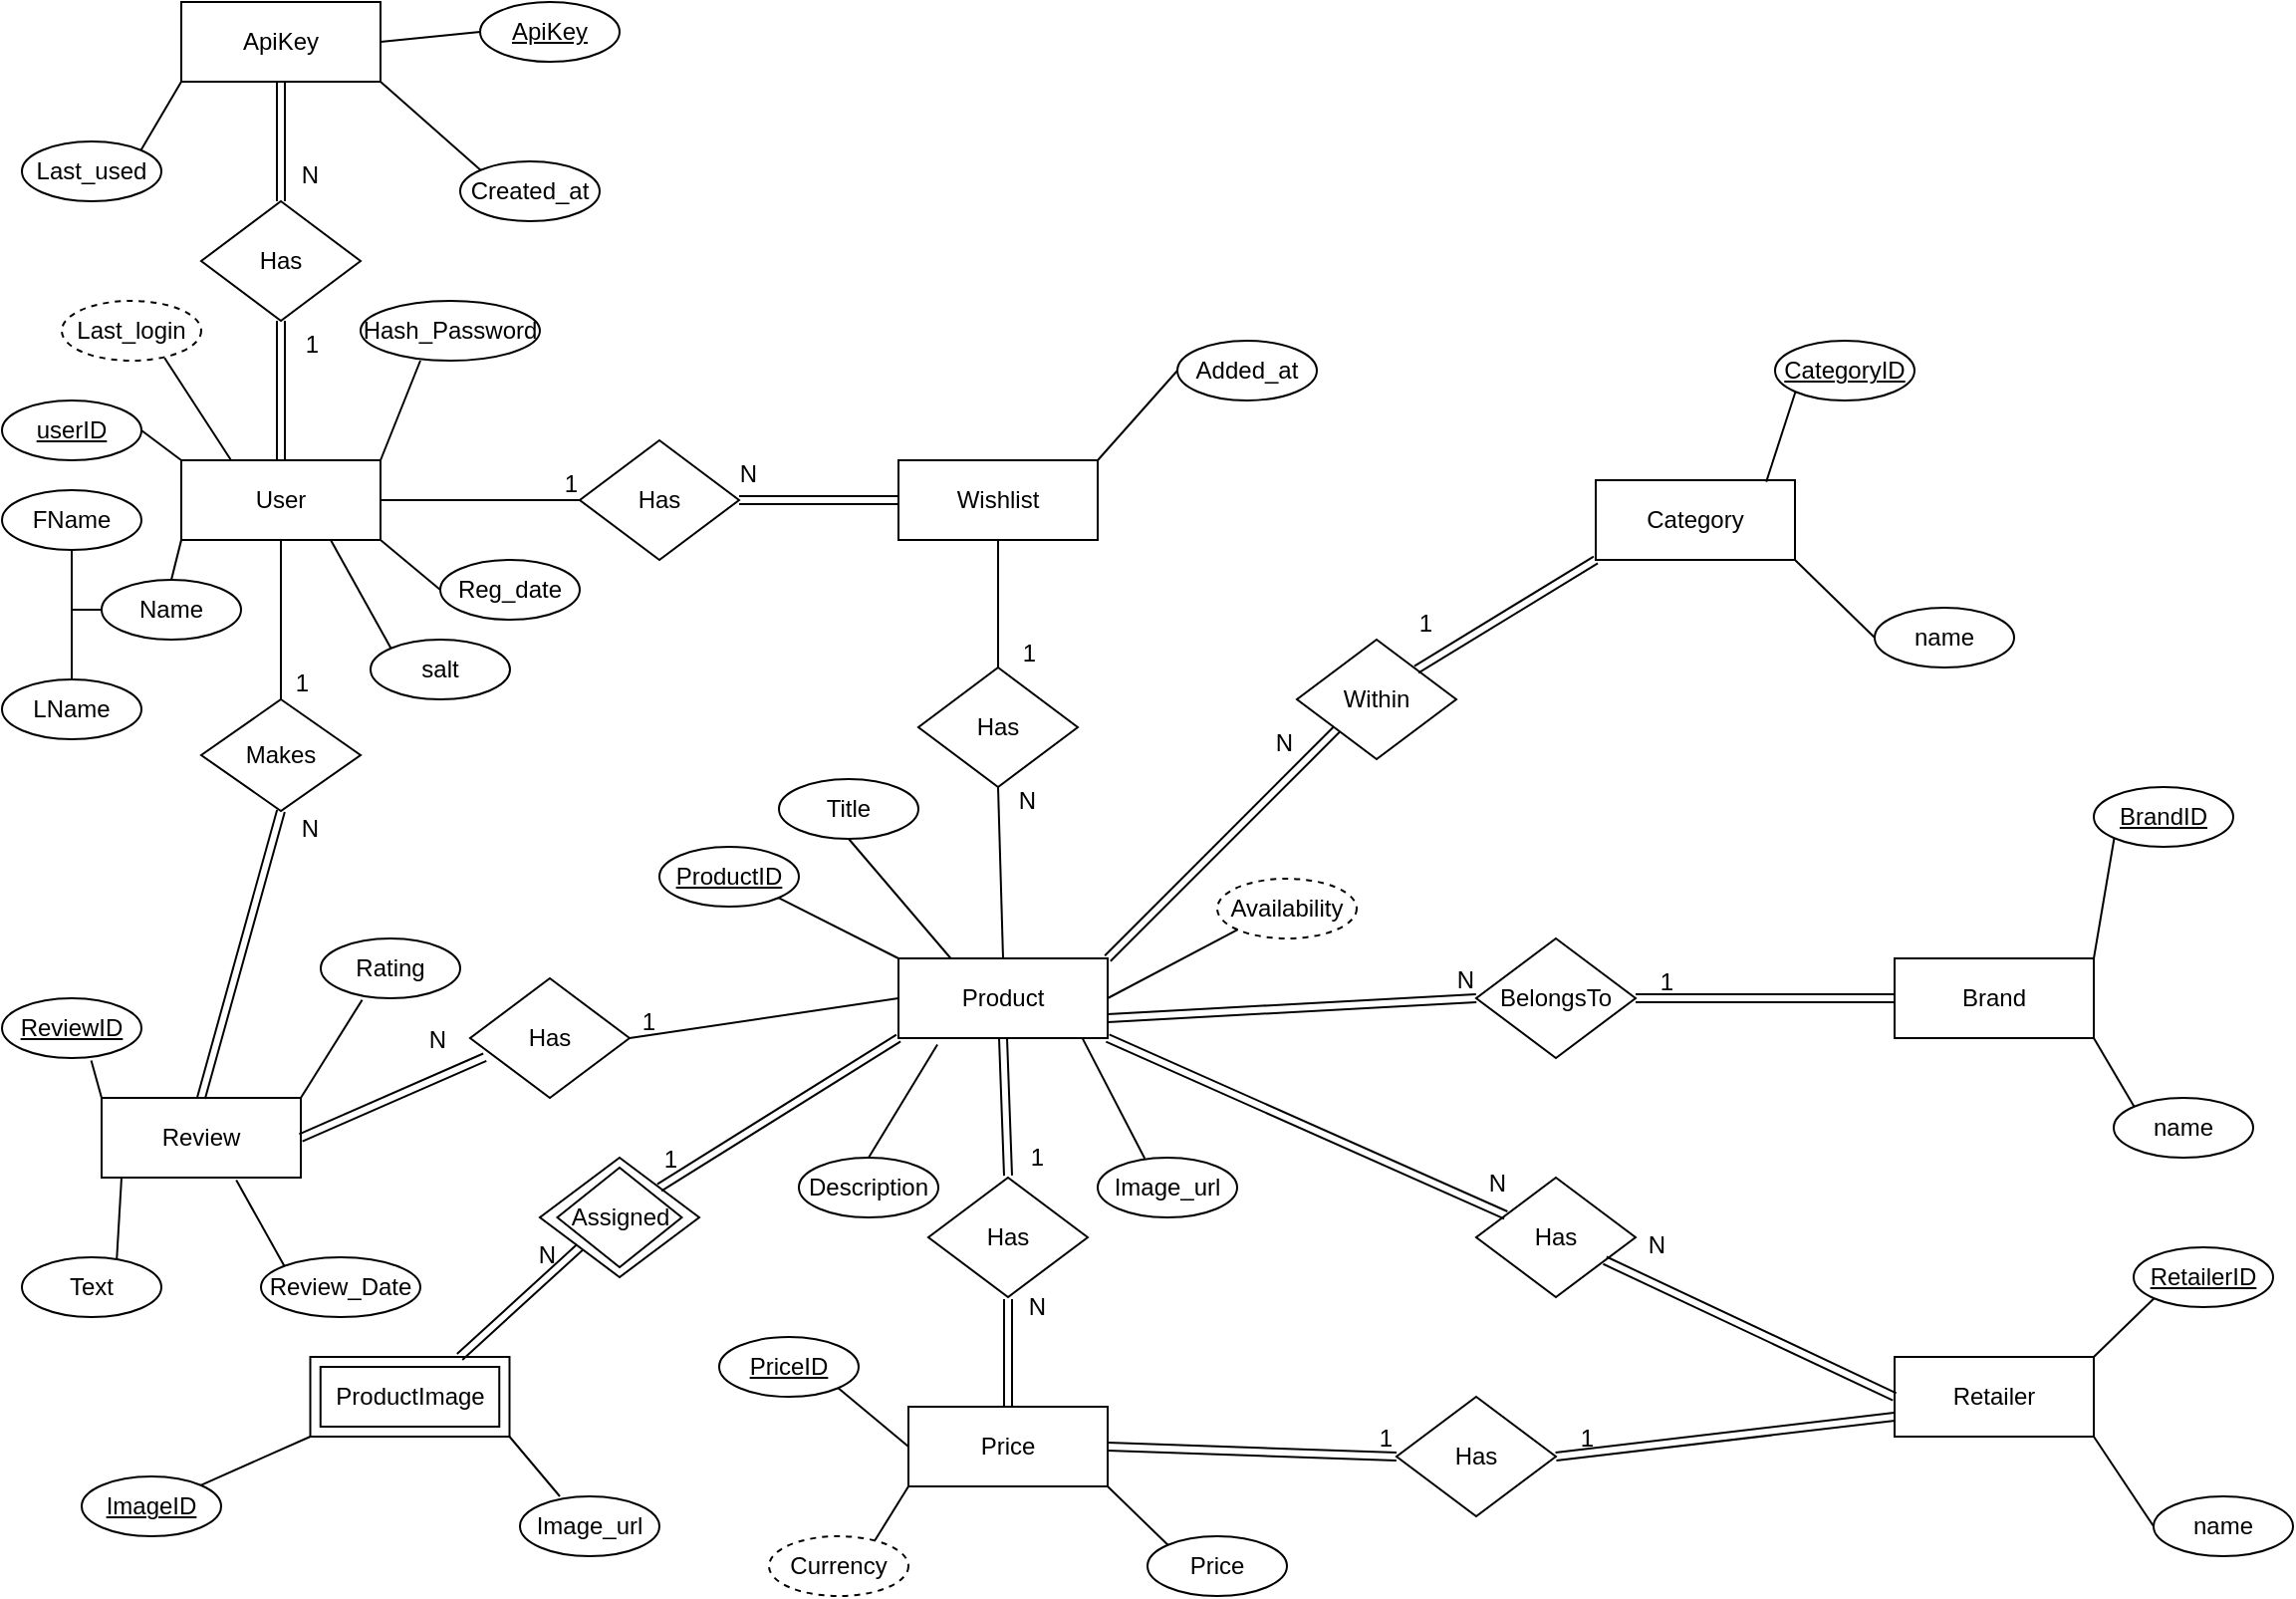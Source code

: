 <mxfile version="27.0.9">
  <diagram id="R2lEEEUBdFMjLlhIrx00" name="Page-1">
    <mxGraphModel dx="1665" dy="743" grid="1" gridSize="10" guides="1" tooltips="1" connect="1" arrows="1" fold="1" page="1" pageScale="1" pageWidth="1169" pageHeight="827" math="0" shadow="0" extFonts="Permanent Marker^https://fonts.googleapis.com/css?family=Permanent+Marker">
      <root>
        <mxCell id="0" />
        <mxCell id="1" parent="0" />
        <mxCell id="bqQAZCj2C-ECfoDd7BLj-1" value="User" style="rounded=0;whiteSpace=wrap;html=1;" parent="1" vertex="1">
          <mxGeometry x="100" y="250" width="100" height="40" as="geometry" />
        </mxCell>
        <mxCell id="bqQAZCj2C-ECfoDd7BLj-3" value="ApiKey" style="rounded=0;whiteSpace=wrap;html=1;" parent="1" vertex="1">
          <mxGeometry x="100" y="20" width="100" height="40" as="geometry" />
        </mxCell>
        <mxCell id="bqQAZCj2C-ECfoDd7BLj-4" value="Product" style="rounded=0;whiteSpace=wrap;html=1;" parent="1" vertex="1">
          <mxGeometry x="460" y="500" width="105" height="40" as="geometry" />
        </mxCell>
        <mxCell id="bqQAZCj2C-ECfoDd7BLj-5" value="Wishlist" style="rounded=0;whiteSpace=wrap;html=1;" parent="1" vertex="1">
          <mxGeometry x="460" y="250" width="100" height="40" as="geometry" />
        </mxCell>
        <mxCell id="bqQAZCj2C-ECfoDd7BLj-6" value="ProductImage" style="rounded=0;whiteSpace=wrap;html=1;" parent="1" vertex="1">
          <mxGeometry x="164.75" y="700" width="100" height="40" as="geometry" />
        </mxCell>
        <mxCell id="bqQAZCj2C-ECfoDd7BLj-7" value="Category" style="rounded=0;whiteSpace=wrap;html=1;" parent="1" vertex="1">
          <mxGeometry x="810" y="260" width="100" height="40" as="geometry" />
        </mxCell>
        <mxCell id="bqQAZCj2C-ECfoDd7BLj-8" value="Brand" style="rounded=0;whiteSpace=wrap;html=1;" parent="1" vertex="1">
          <mxGeometry x="960" y="500" width="100" height="40" as="geometry" />
        </mxCell>
        <mxCell id="bqQAZCj2C-ECfoDd7BLj-9" value="Retailer" style="rounded=0;whiteSpace=wrap;html=1;" parent="1" vertex="1">
          <mxGeometry x="960" y="700" width="100" height="40" as="geometry" />
        </mxCell>
        <mxCell id="bqQAZCj2C-ECfoDd7BLj-10" value="Price" style="rounded=0;whiteSpace=wrap;html=1;" parent="1" vertex="1">
          <mxGeometry x="465" y="725" width="100" height="40" as="geometry" />
        </mxCell>
        <mxCell id="bqQAZCj2C-ECfoDd7BLj-12" value="Review" style="rounded=0;whiteSpace=wrap;html=1;" parent="1" vertex="1">
          <mxGeometry x="60" y="570" width="100" height="40" as="geometry" />
        </mxCell>
        <mxCell id="bqQAZCj2C-ECfoDd7BLj-14" value="Has" style="rhombus;whiteSpace=wrap;html=1;" parent="1" vertex="1">
          <mxGeometry x="110" y="120" width="80" height="60" as="geometry" />
        </mxCell>
        <mxCell id="bqQAZCj2C-ECfoDd7BLj-15" value="Has" style="rhombus;whiteSpace=wrap;html=1;" parent="1" vertex="1">
          <mxGeometry x="300" y="240" width="80" height="60" as="geometry" />
        </mxCell>
        <mxCell id="bqQAZCj2C-ECfoDd7BLj-17" value="Has" style="rhombus;whiteSpace=wrap;html=1;" parent="1" vertex="1">
          <mxGeometry x="470" y="354" width="80" height="60" as="geometry" />
        </mxCell>
        <mxCell id="bqQAZCj2C-ECfoDd7BLj-18" value="Within" style="rhombus;whiteSpace=wrap;html=1;" parent="1" vertex="1">
          <mxGeometry x="660" y="340" width="80" height="60" as="geometry" />
        </mxCell>
        <mxCell id="bqQAZCj2C-ECfoDd7BLj-20" value="BelongsTo" style="rhombus;whiteSpace=wrap;html=1;" parent="1" vertex="1">
          <mxGeometry x="750" y="490" width="80" height="60" as="geometry" />
        </mxCell>
        <mxCell id="bqQAZCj2C-ECfoDd7BLj-21" value="Has" style="rhombus;whiteSpace=wrap;html=1;perimeterSpacing=1;" parent="1" vertex="1">
          <mxGeometry x="475" y="610" width="80" height="60" as="geometry" />
        </mxCell>
        <mxCell id="bqQAZCj2C-ECfoDd7BLj-22" value="Has" style="rhombus;whiteSpace=wrap;html=1;" parent="1" vertex="1">
          <mxGeometry x="750" y="610" width="80" height="60" as="geometry" />
        </mxCell>
        <mxCell id="bqQAZCj2C-ECfoDd7BLj-23" value="Has" style="rhombus;whiteSpace=wrap;html=1;" parent="1" vertex="1">
          <mxGeometry x="245" y="510" width="80" height="60" as="geometry" />
        </mxCell>
        <mxCell id="bqQAZCj2C-ECfoDd7BLj-24" value="Makes" style="rhombus;whiteSpace=wrap;html=1;" parent="1" vertex="1">
          <mxGeometry x="110" y="370" width="80" height="56" as="geometry" />
        </mxCell>
        <mxCell id="bqQAZCj2C-ECfoDd7BLj-25" value="&lt;u&gt;ApiKey&lt;/u&gt;" style="ellipse;whiteSpace=wrap;html=1;" parent="1" vertex="1">
          <mxGeometry x="250" y="20" width="70" height="30" as="geometry" />
        </mxCell>
        <mxCell id="bqQAZCj2C-ECfoDd7BLj-26" value="Created_at" style="ellipse;whiteSpace=wrap;html=1;" parent="1" vertex="1">
          <mxGeometry x="240" y="100" width="70" height="30" as="geometry" />
        </mxCell>
        <mxCell id="bqQAZCj2C-ECfoDd7BLj-28" value="Last_used" style="ellipse;whiteSpace=wrap;html=1;" parent="1" vertex="1">
          <mxGeometry x="20" y="90" width="70" height="30" as="geometry" />
        </mxCell>
        <mxCell id="bqQAZCj2C-ECfoDd7BLj-30" value="" style="endArrow=none;html=1;rounded=0;exitX=0;exitY=1;exitDx=0;exitDy=0;entryX=1;entryY=0;entryDx=0;entryDy=0;" parent="1" source="bqQAZCj2C-ECfoDd7BLj-3" target="bqQAZCj2C-ECfoDd7BLj-28" edge="1">
          <mxGeometry width="50" height="50" relative="1" as="geometry">
            <mxPoint x="440" y="260" as="sourcePoint" />
            <mxPoint x="490" y="210" as="targetPoint" />
          </mxGeometry>
        </mxCell>
        <mxCell id="bqQAZCj2C-ECfoDd7BLj-31" value="" style="endArrow=none;html=1;rounded=0;entryX=1;entryY=0.5;entryDx=0;entryDy=0;exitX=0;exitY=0.5;exitDx=0;exitDy=0;" parent="1" source="bqQAZCj2C-ECfoDd7BLj-25" target="bqQAZCj2C-ECfoDd7BLj-3" edge="1">
          <mxGeometry width="50" height="50" relative="1" as="geometry">
            <mxPoint x="450" y="270" as="sourcePoint" />
            <mxPoint x="500" y="220" as="targetPoint" />
          </mxGeometry>
        </mxCell>
        <mxCell id="bqQAZCj2C-ECfoDd7BLj-32" value="" style="endArrow=none;html=1;rounded=0;exitX=1;exitY=1;exitDx=0;exitDy=0;entryX=0;entryY=0;entryDx=0;entryDy=0;" parent="1" source="bqQAZCj2C-ECfoDd7BLj-3" target="bqQAZCj2C-ECfoDd7BLj-26" edge="1">
          <mxGeometry width="50" height="50" relative="1" as="geometry">
            <mxPoint x="460" y="280" as="sourcePoint" />
            <mxPoint x="510" y="230" as="targetPoint" />
          </mxGeometry>
        </mxCell>
        <mxCell id="bqQAZCj2C-ECfoDd7BLj-33" value="" style="shape=link;html=1;rounded=0;entryX=0.5;entryY=0;entryDx=0;entryDy=0;exitX=0.5;exitY=1;exitDx=0;exitDy=0;exitPerimeter=0;" parent="1" source="bqQAZCj2C-ECfoDd7BLj-3" target="bqQAZCj2C-ECfoDd7BLj-14" edge="1">
          <mxGeometry relative="1" as="geometry">
            <mxPoint x="370" y="230" as="sourcePoint" />
            <mxPoint x="530" y="230" as="targetPoint" />
          </mxGeometry>
        </mxCell>
        <mxCell id="bqQAZCj2C-ECfoDd7BLj-34" value="N" style="resizable=0;html=1;whiteSpace=wrap;align=right;verticalAlign=bottom;" parent="bqQAZCj2C-ECfoDd7BLj-33" connectable="0" vertex="1">
          <mxGeometry x="1" relative="1" as="geometry">
            <mxPoint x="20" y="-5" as="offset" />
          </mxGeometry>
        </mxCell>
        <mxCell id="bqQAZCj2C-ECfoDd7BLj-35" value="" style="shape=link;html=1;rounded=0;entryX=0.5;entryY=1;entryDx=0;entryDy=0;exitX=0.5;exitY=0;exitDx=0;exitDy=0;" parent="1" source="bqQAZCj2C-ECfoDd7BLj-1" target="bqQAZCj2C-ECfoDd7BLj-14" edge="1">
          <mxGeometry relative="1" as="geometry">
            <mxPoint x="370" y="230" as="sourcePoint" />
            <mxPoint x="530" y="230" as="targetPoint" />
          </mxGeometry>
        </mxCell>
        <mxCell id="bqQAZCj2C-ECfoDd7BLj-36" value="1" style="resizable=0;html=1;whiteSpace=wrap;align=right;verticalAlign=bottom;" parent="bqQAZCj2C-ECfoDd7BLj-35" connectable="0" vertex="1">
          <mxGeometry x="1" relative="1" as="geometry">
            <mxPoint x="20" y="20" as="offset" />
          </mxGeometry>
        </mxCell>
        <mxCell id="bqQAZCj2C-ECfoDd7BLj-37" value="" style="shape=link;html=1;rounded=0;entryX=0.5;entryY=1;entryDx=0;entryDy=0;exitX=0.5;exitY=0;exitDx=0;exitDy=0;" parent="1" source="bqQAZCj2C-ECfoDd7BLj-12" target="bqQAZCj2C-ECfoDd7BLj-24" edge="1">
          <mxGeometry relative="1" as="geometry">
            <mxPoint x="540" y="360" as="sourcePoint" />
            <mxPoint x="700" y="360" as="targetPoint" />
          </mxGeometry>
        </mxCell>
        <mxCell id="bqQAZCj2C-ECfoDd7BLj-38" value="N" style="resizable=0;html=1;whiteSpace=wrap;align=right;verticalAlign=bottom;" parent="bqQAZCj2C-ECfoDd7BLj-37" connectable="0" vertex="1">
          <mxGeometry x="1" relative="1" as="geometry">
            <mxPoint x="20" y="18" as="offset" />
          </mxGeometry>
        </mxCell>
        <mxCell id="bqQAZCj2C-ECfoDd7BLj-41" value="&lt;u&gt;userID&lt;/u&gt;" style="ellipse;whiteSpace=wrap;html=1;" parent="1" vertex="1">
          <mxGeometry x="10" y="220" width="70" height="30" as="geometry" />
        </mxCell>
        <mxCell id="bqQAZCj2C-ECfoDd7BLj-42" value="FName" style="ellipse;whiteSpace=wrap;html=1;" parent="1" vertex="1">
          <mxGeometry x="10" y="265" width="70" height="30" as="geometry" />
        </mxCell>
        <mxCell id="bqQAZCj2C-ECfoDd7BLj-43" value="LName" style="ellipse;whiteSpace=wrap;html=1;" parent="1" vertex="1">
          <mxGeometry x="10" y="360" width="70" height="30" as="geometry" />
        </mxCell>
        <mxCell id="bqQAZCj2C-ECfoDd7BLj-48" style="edgeStyle=orthogonalEdgeStyle;rounded=0;orthogonalLoop=1;jettySize=auto;html=1;exitX=0;exitY=0.5;exitDx=0;exitDy=0;entryX=0.5;entryY=1;entryDx=0;entryDy=0;endArrow=none;startFill=0;" parent="1" source="bqQAZCj2C-ECfoDd7BLj-44" target="bqQAZCj2C-ECfoDd7BLj-42" edge="1">
          <mxGeometry relative="1" as="geometry" />
        </mxCell>
        <mxCell id="bqQAZCj2C-ECfoDd7BLj-49" style="edgeStyle=orthogonalEdgeStyle;rounded=0;orthogonalLoop=1;jettySize=auto;html=1;entryX=0.5;entryY=0;entryDx=0;entryDy=0;exitX=0;exitY=0.5;exitDx=0;exitDy=0;endArrow=none;startFill=0;" parent="1" source="bqQAZCj2C-ECfoDd7BLj-44" target="bqQAZCj2C-ECfoDd7BLj-43" edge="1">
          <mxGeometry relative="1" as="geometry">
            <Array as="points">
              <mxPoint x="45" y="325" />
            </Array>
          </mxGeometry>
        </mxCell>
        <mxCell id="bqQAZCj2C-ECfoDd7BLj-44" value="Name" style="ellipse;whiteSpace=wrap;html=1;" parent="1" vertex="1">
          <mxGeometry x="60" y="310" width="70" height="30" as="geometry" />
        </mxCell>
        <mxCell id="bqQAZCj2C-ECfoDd7BLj-46" value="" style="endArrow=none;html=1;rounded=0;exitX=0.5;exitY=0;exitDx=0;exitDy=0;entryX=0;entryY=1;entryDx=0;entryDy=0;" parent="1" source="bqQAZCj2C-ECfoDd7BLj-44" target="bqQAZCj2C-ECfoDd7BLj-1" edge="1">
          <mxGeometry width="50" height="50" relative="1" as="geometry">
            <mxPoint x="440" y="260" as="sourcePoint" />
            <mxPoint x="490" y="210" as="targetPoint" />
          </mxGeometry>
        </mxCell>
        <mxCell id="bqQAZCj2C-ECfoDd7BLj-47" value="" style="endArrow=none;html=1;rounded=0;entryX=1;entryY=0.5;entryDx=0;entryDy=0;exitX=0;exitY=0;exitDx=0;exitDy=0;" parent="1" source="bqQAZCj2C-ECfoDd7BLj-1" target="bqQAZCj2C-ECfoDd7BLj-41" edge="1">
          <mxGeometry width="50" height="50" relative="1" as="geometry">
            <mxPoint x="450" y="270" as="sourcePoint" />
            <mxPoint x="500" y="220" as="targetPoint" />
          </mxGeometry>
        </mxCell>
        <mxCell id="bqQAZCj2C-ECfoDd7BLj-50" value="Hash_Password" style="ellipse;whiteSpace=wrap;html=1;" parent="1" vertex="1">
          <mxGeometry x="190" y="170" width="90" height="30" as="geometry" />
        </mxCell>
        <mxCell id="bqQAZCj2C-ECfoDd7BLj-51" value="salt" style="ellipse;whiteSpace=wrap;html=1;" parent="1" vertex="1">
          <mxGeometry x="195" y="340" width="70" height="30" as="geometry" />
        </mxCell>
        <mxCell id="bqQAZCj2C-ECfoDd7BLj-52" value="Reg_date" style="ellipse;whiteSpace=wrap;html=1;" parent="1" vertex="1">
          <mxGeometry x="230" y="300" width="70" height="30" as="geometry" />
        </mxCell>
        <mxCell id="bqQAZCj2C-ECfoDd7BLj-53" value="Last_login" style="ellipse;whiteSpace=wrap;html=1;dashed=1;" parent="1" vertex="1">
          <mxGeometry x="40" y="170" width="70" height="30" as="geometry" />
        </mxCell>
        <mxCell id="bqQAZCj2C-ECfoDd7BLj-54" value="" style="endArrow=none;html=1;rounded=0;exitX=1;exitY=0;exitDx=0;exitDy=0;" parent="1" source="bqQAZCj2C-ECfoDd7BLj-1" edge="1">
          <mxGeometry width="50" height="50" relative="1" as="geometry">
            <mxPoint x="440" y="260" as="sourcePoint" />
            <mxPoint x="220" y="200" as="targetPoint" />
          </mxGeometry>
        </mxCell>
        <mxCell id="bqQAZCj2C-ECfoDd7BLj-55" value="" style="endArrow=none;html=1;rounded=0;entryX=0.737;entryY=0.953;entryDx=0;entryDy=0;exitX=0.25;exitY=0;exitDx=0;exitDy=0;entryPerimeter=0;" parent="1" source="bqQAZCj2C-ECfoDd7BLj-1" target="bqQAZCj2C-ECfoDd7BLj-53" edge="1">
          <mxGeometry width="50" height="50" relative="1" as="geometry">
            <mxPoint x="450" y="270" as="sourcePoint" />
            <mxPoint x="500" y="220" as="targetPoint" />
          </mxGeometry>
        </mxCell>
        <mxCell id="bqQAZCj2C-ECfoDd7BLj-57" value="" style="endArrow=none;html=1;rounded=0;exitX=1;exitY=1;exitDx=0;exitDy=0;entryX=0;entryY=0.5;entryDx=0;entryDy=0;" parent="1" source="bqQAZCj2C-ECfoDd7BLj-1" target="bqQAZCj2C-ECfoDd7BLj-52" edge="1">
          <mxGeometry width="50" height="50" relative="1" as="geometry">
            <mxPoint x="460" y="280" as="sourcePoint" />
            <mxPoint x="510" y="230" as="targetPoint" />
          </mxGeometry>
        </mxCell>
        <mxCell id="bqQAZCj2C-ECfoDd7BLj-58" value="" style="endArrow=none;html=1;rounded=0;exitX=0.75;exitY=1;exitDx=0;exitDy=0;entryX=0;entryY=0;entryDx=0;entryDy=0;" parent="1" source="bqQAZCj2C-ECfoDd7BLj-1" target="bqQAZCj2C-ECfoDd7BLj-51" edge="1">
          <mxGeometry width="50" height="50" relative="1" as="geometry">
            <mxPoint x="470" y="290" as="sourcePoint" />
            <mxPoint x="520" y="240" as="targetPoint" />
          </mxGeometry>
        </mxCell>
        <mxCell id="bqQAZCj2C-ECfoDd7BLj-60" value="" style="shape=link;html=1;rounded=0;entryX=1;entryY=0.5;entryDx=0;entryDy=0;exitX=0;exitY=0.5;exitDx=0;exitDy=0;" parent="1" source="bqQAZCj2C-ECfoDd7BLj-5" target="bqQAZCj2C-ECfoDd7BLj-15" edge="1">
          <mxGeometry relative="1" as="geometry">
            <mxPoint x="160" y="510" as="sourcePoint" />
            <mxPoint x="160" y="436" as="targetPoint" />
          </mxGeometry>
        </mxCell>
        <mxCell id="bqQAZCj2C-ECfoDd7BLj-61" value="N" style="resizable=0;html=1;whiteSpace=wrap;align=right;verticalAlign=bottom;" parent="bqQAZCj2C-ECfoDd7BLj-60" connectable="0" vertex="1">
          <mxGeometry x="1" relative="1" as="geometry">
            <mxPoint x="10" y="-5" as="offset" />
          </mxGeometry>
        </mxCell>
        <mxCell id="bqQAZCj2C-ECfoDd7BLj-69" value="Added_at" style="ellipse;whiteSpace=wrap;html=1;" parent="1" vertex="1">
          <mxGeometry x="600" y="190" width="70" height="30" as="geometry" />
        </mxCell>
        <mxCell id="bqQAZCj2C-ECfoDd7BLj-72" value="" style="endArrow=none;html=1;rounded=0;entryX=0;entryY=0.5;entryDx=0;entryDy=0;exitX=1;exitY=0;exitDx=0;exitDy=0;" parent="1" source="bqQAZCj2C-ECfoDd7BLj-5" target="bqQAZCj2C-ECfoDd7BLj-69" edge="1">
          <mxGeometry width="50" height="50" relative="1" as="geometry">
            <mxPoint x="420" y="200" as="sourcePoint" />
            <mxPoint x="470" y="150" as="targetPoint" />
          </mxGeometry>
        </mxCell>
        <mxCell id="bqQAZCj2C-ECfoDd7BLj-73" value="&lt;u&gt;ProductID&lt;/u&gt;" style="ellipse;whiteSpace=wrap;html=1;" parent="1" vertex="1">
          <mxGeometry x="340" y="444" width="70" height="30" as="geometry" />
        </mxCell>
        <mxCell id="bqQAZCj2C-ECfoDd7BLj-75" value="Title" style="ellipse;whiteSpace=wrap;html=1;" parent="1" vertex="1">
          <mxGeometry x="400" y="410" width="70" height="30" as="geometry" />
        </mxCell>
        <mxCell id="bqQAZCj2C-ECfoDd7BLj-76" value="Image_url" style="ellipse;whiteSpace=wrap;html=1;" parent="1" vertex="1">
          <mxGeometry x="560" y="600" width="70" height="30" as="geometry" />
        </mxCell>
        <mxCell id="bqQAZCj2C-ECfoDd7BLj-77" value="Description" style="ellipse;whiteSpace=wrap;html=1;" parent="1" vertex="1">
          <mxGeometry x="410" y="600" width="70" height="30" as="geometry" />
        </mxCell>
        <mxCell id="bqQAZCj2C-ECfoDd7BLj-79" value="Availability" style="ellipse;whiteSpace=wrap;html=1;dashed=1;" parent="1" vertex="1">
          <mxGeometry x="620" y="460" width="70" height="30" as="geometry" />
        </mxCell>
        <mxCell id="bqQAZCj2C-ECfoDd7BLj-85" value="" style="endArrow=none;html=1;rounded=0;entryX=1;entryY=1;entryDx=0;entryDy=0;exitX=0;exitY=0;exitDx=0;exitDy=0;" parent="1" source="bqQAZCj2C-ECfoDd7BLj-4" target="bqQAZCj2C-ECfoDd7BLj-73" edge="1">
          <mxGeometry width="50" height="50" relative="1" as="geometry">
            <mxPoint x="420" y="200" as="sourcePoint" />
            <mxPoint x="470" y="150" as="targetPoint" />
          </mxGeometry>
        </mxCell>
        <mxCell id="bqQAZCj2C-ECfoDd7BLj-86" value="" style="endArrow=none;html=1;rounded=0;exitX=0.5;exitY=0;exitDx=0;exitDy=0;entryX=0.186;entryY=1.08;entryDx=0;entryDy=0;entryPerimeter=0;" parent="1" source="bqQAZCj2C-ECfoDd7BLj-77" target="bqQAZCj2C-ECfoDd7BLj-4" edge="1">
          <mxGeometry width="50" height="50" relative="1" as="geometry">
            <mxPoint x="430" y="210" as="sourcePoint" />
            <mxPoint x="480" y="160" as="targetPoint" />
          </mxGeometry>
        </mxCell>
        <mxCell id="bqQAZCj2C-ECfoDd7BLj-87" value="" style="endArrow=none;html=1;rounded=0;entryX=0;entryY=1;entryDx=0;entryDy=0;exitX=1;exitY=0.5;exitDx=0;exitDy=0;" parent="1" source="bqQAZCj2C-ECfoDd7BLj-4" target="bqQAZCj2C-ECfoDd7BLj-79" edge="1">
          <mxGeometry width="50" height="50" relative="1" as="geometry">
            <mxPoint x="440" y="220" as="sourcePoint" />
            <mxPoint x="490" y="170" as="targetPoint" />
          </mxGeometry>
        </mxCell>
        <mxCell id="bqQAZCj2C-ECfoDd7BLj-88" value="" style="endArrow=none;html=1;rounded=0;entryX=0.5;entryY=1;entryDx=0;entryDy=0;exitX=0.25;exitY=0;exitDx=0;exitDy=0;" parent="1" source="bqQAZCj2C-ECfoDd7BLj-4" target="bqQAZCj2C-ECfoDd7BLj-75" edge="1">
          <mxGeometry width="50" height="50" relative="1" as="geometry">
            <mxPoint x="450" y="230" as="sourcePoint" />
            <mxPoint x="500" y="180" as="targetPoint" />
          </mxGeometry>
        </mxCell>
        <mxCell id="bqQAZCj2C-ECfoDd7BLj-89" value="" style="endArrow=none;html=1;rounded=0;entryX=0.337;entryY=0.013;entryDx=0;entryDy=0;exitX=0.88;exitY=1.005;exitDx=0;exitDy=0;exitPerimeter=0;entryPerimeter=0;" parent="1" source="bqQAZCj2C-ECfoDd7BLj-4" target="bqQAZCj2C-ECfoDd7BLj-76" edge="1">
          <mxGeometry width="50" height="50" relative="1" as="geometry">
            <mxPoint x="460" y="240" as="sourcePoint" />
            <mxPoint x="510" y="190" as="targetPoint" />
          </mxGeometry>
        </mxCell>
        <mxCell id="bqQAZCj2C-ECfoDd7BLj-92" value="ProductImage" style="rounded=0;whiteSpace=wrap;html=1;" parent="1" vertex="1">
          <mxGeometry x="169.88" y="705" width="89.75" height="30" as="geometry" />
        </mxCell>
        <mxCell id="bqQAZCj2C-ECfoDd7BLj-93" value="" style="shape=link;html=1;rounded=0;exitX=0.5;exitY=0;exitDx=0;exitDy=0;entryX=0.5;entryY=1;entryDx=0;entryDy=0;" parent="1" source="bqQAZCj2C-ECfoDd7BLj-10" target="bqQAZCj2C-ECfoDd7BLj-21" edge="1">
          <mxGeometry relative="1" as="geometry">
            <mxPoint x="518" y="506" as="sourcePoint" />
            <mxPoint x="540" y="690" as="targetPoint" />
          </mxGeometry>
        </mxCell>
        <mxCell id="bqQAZCj2C-ECfoDd7BLj-94" value="N" style="resizable=0;html=1;whiteSpace=wrap;align=right;verticalAlign=bottom;" parent="bqQAZCj2C-ECfoDd7BLj-93" connectable="0" vertex="1">
          <mxGeometry x="1" relative="1" as="geometry">
            <mxPoint x="20" y="12" as="offset" />
          </mxGeometry>
        </mxCell>
        <mxCell id="bqQAZCj2C-ECfoDd7BLj-95" value="" style="shape=link;html=1;rounded=0;entryX=0.5;entryY=0;entryDx=0;entryDy=0;exitX=0.5;exitY=1;exitDx=0;exitDy=0;" parent="1" source="bqQAZCj2C-ECfoDd7BLj-4" target="bqQAZCj2C-ECfoDd7BLj-21" edge="1">
          <mxGeometry relative="1" as="geometry">
            <mxPoint x="520" y="300" as="sourcePoint" />
            <mxPoint x="520" y="364" as="targetPoint" />
          </mxGeometry>
        </mxCell>
        <mxCell id="bqQAZCj2C-ECfoDd7BLj-96" value="1" style="resizable=0;html=1;whiteSpace=wrap;align=right;verticalAlign=bottom;" parent="bqQAZCj2C-ECfoDd7BLj-95" connectable="0" vertex="1">
          <mxGeometry x="1" relative="1" as="geometry">
            <mxPoint x="20" as="offset" />
          </mxGeometry>
        </mxCell>
        <mxCell id="bqQAZCj2C-ECfoDd7BLj-97" value="&lt;u&gt;ImageID&lt;/u&gt;" style="ellipse;whiteSpace=wrap;html=1;" parent="1" vertex="1">
          <mxGeometry x="50" y="760" width="70" height="30" as="geometry" />
        </mxCell>
        <mxCell id="bqQAZCj2C-ECfoDd7BLj-98" value="Image_url" style="ellipse;whiteSpace=wrap;html=1;" parent="1" vertex="1">
          <mxGeometry x="270" y="770" width="70" height="30" as="geometry" />
        </mxCell>
        <mxCell id="bqQAZCj2C-ECfoDd7BLj-101" value="" style="endArrow=none;html=1;rounded=0;exitX=0.286;exitY=0;exitDx=0;exitDy=0;entryX=1;entryY=1;entryDx=0;entryDy=0;exitPerimeter=0;" parent="1" source="bqQAZCj2C-ECfoDd7BLj-98" target="bqQAZCj2C-ECfoDd7BLj-6" edge="1">
          <mxGeometry width="50" height="50" relative="1" as="geometry">
            <mxPoint x="310.001" y="744.393" as="sourcePoint" />
            <mxPoint x="319.75" y="630" as="targetPoint" />
          </mxGeometry>
        </mxCell>
        <mxCell id="bqQAZCj2C-ECfoDd7BLj-102" value="" style="endArrow=none;html=1;rounded=0;exitX=0;exitY=1;exitDx=0;exitDy=0;entryX=1;entryY=0;entryDx=0;entryDy=0;" parent="1" source="bqQAZCj2C-ECfoDd7BLj-6" target="bqQAZCj2C-ECfoDd7BLj-97" edge="1">
          <mxGeometry width="50" height="50" relative="1" as="geometry">
            <mxPoint x="319.75" y="754" as="sourcePoint" />
            <mxPoint x="139.75" y="755" as="targetPoint" />
          </mxGeometry>
        </mxCell>
        <mxCell id="bqQAZCj2C-ECfoDd7BLj-103" value="&lt;u&gt;CategoryID&lt;/u&gt;" style="ellipse;whiteSpace=wrap;html=1;" parent="1" vertex="1">
          <mxGeometry x="900" y="190" width="70" height="30" as="geometry" />
        </mxCell>
        <mxCell id="bqQAZCj2C-ECfoDd7BLj-104" value="" style="endArrow=none;html=1;rounded=0;exitX=0;exitY=1;exitDx=0;exitDy=0;entryX=0.856;entryY=0.02;entryDx=0;entryDy=0;entryPerimeter=0;" parent="1" source="bqQAZCj2C-ECfoDd7BLj-103" target="bqQAZCj2C-ECfoDd7BLj-7" edge="1">
          <mxGeometry width="50" height="50" relative="1" as="geometry">
            <mxPoint x="420" y="200" as="sourcePoint" />
            <mxPoint x="470" y="150" as="targetPoint" />
          </mxGeometry>
        </mxCell>
        <mxCell id="bqQAZCj2C-ECfoDd7BLj-105" value="" style="endArrow=none;html=1;rounded=0;exitX=1;exitY=1;exitDx=0;exitDy=0;entryX=0;entryY=0.5;entryDx=0;entryDy=0;" parent="1" source="bqQAZCj2C-ECfoDd7BLj-7" target="bqQAZCj2C-ECfoDd7BLj-106" edge="1">
          <mxGeometry width="50" height="50" relative="1" as="geometry">
            <mxPoint x="430" y="210" as="sourcePoint" />
            <mxPoint x="950" y="330" as="targetPoint" />
          </mxGeometry>
        </mxCell>
        <mxCell id="bqQAZCj2C-ECfoDd7BLj-106" value="name" style="ellipse;whiteSpace=wrap;html=1;" parent="1" vertex="1">
          <mxGeometry x="950" y="324" width="70" height="30" as="geometry" />
        </mxCell>
        <mxCell id="bqQAZCj2C-ECfoDd7BLj-107" value="" style="shape=link;html=1;rounded=0;exitX=1;exitY=0;exitDx=0;exitDy=0;entryX=0;entryY=1;entryDx=0;entryDy=0;" parent="1" source="bqQAZCj2C-ECfoDd7BLj-4" target="bqQAZCj2C-ECfoDd7BLj-18" edge="1">
          <mxGeometry relative="1" as="geometry">
            <mxPoint x="519" y="509" as="sourcePoint" />
            <mxPoint x="520" y="424" as="targetPoint" />
          </mxGeometry>
        </mxCell>
        <mxCell id="bqQAZCj2C-ECfoDd7BLj-108" value="N" style="resizable=0;html=1;whiteSpace=wrap;align=right;verticalAlign=bottom;" parent="bqQAZCj2C-ECfoDd7BLj-107" connectable="0" vertex="1">
          <mxGeometry x="1" relative="1" as="geometry">
            <mxPoint x="-20" y="15" as="offset" />
          </mxGeometry>
        </mxCell>
        <mxCell id="bqQAZCj2C-ECfoDd7BLj-109" value="" style="shape=link;html=1;rounded=0;entryX=1;entryY=0;entryDx=0;entryDy=0;exitX=0;exitY=1;exitDx=0;exitDy=0;width=4;" parent="1" source="bqQAZCj2C-ECfoDd7BLj-7" target="bqQAZCj2C-ECfoDd7BLj-18" edge="1">
          <mxGeometry relative="1" as="geometry">
            <mxPoint x="520" y="300" as="sourcePoint" />
            <mxPoint x="520" y="364" as="targetPoint" />
          </mxGeometry>
        </mxCell>
        <mxCell id="bqQAZCj2C-ECfoDd7BLj-110" value="1" style="resizable=0;html=1;whiteSpace=wrap;align=right;verticalAlign=bottom;" parent="bqQAZCj2C-ECfoDd7BLj-109" connectable="0" vertex="1">
          <mxGeometry x="1" relative="1" as="geometry">
            <mxPoint x="10" y="-15" as="offset" />
          </mxGeometry>
        </mxCell>
        <mxCell id="bqQAZCj2C-ECfoDd7BLj-111" value="" style="shape=link;html=1;rounded=0;entryX=0;entryY=0.5;entryDx=0;entryDy=0;exitX=1;exitY=0.75;exitDx=0;exitDy=0;" parent="1" source="bqQAZCj2C-ECfoDd7BLj-4" target="bqQAZCj2C-ECfoDd7BLj-20" edge="1">
          <mxGeometry relative="1" as="geometry">
            <mxPoint x="519" y="509" as="sourcePoint" />
            <mxPoint x="520" y="424" as="targetPoint" />
          </mxGeometry>
        </mxCell>
        <mxCell id="bqQAZCj2C-ECfoDd7BLj-112" value="N" style="resizable=0;html=1;whiteSpace=wrap;align=right;verticalAlign=bottom;" parent="bqQAZCj2C-ECfoDd7BLj-111" connectable="0" vertex="1">
          <mxGeometry x="1" relative="1" as="geometry">
            <mxPoint as="offset" />
          </mxGeometry>
        </mxCell>
        <mxCell id="bqQAZCj2C-ECfoDd7BLj-113" value="" style="shape=link;html=1;rounded=0;entryX=1;entryY=0.5;entryDx=0;entryDy=0;exitX=0;exitY=0.5;exitDx=0;exitDy=0;width=-4;" parent="1" source="bqQAZCj2C-ECfoDd7BLj-8" target="bqQAZCj2C-ECfoDd7BLj-20" edge="1">
          <mxGeometry relative="1" as="geometry">
            <mxPoint x="520" y="300" as="sourcePoint" />
            <mxPoint x="520" y="364" as="targetPoint" />
          </mxGeometry>
        </mxCell>
        <mxCell id="bqQAZCj2C-ECfoDd7BLj-114" value="1" style="resizable=0;html=1;whiteSpace=wrap;align=right;verticalAlign=bottom;" parent="bqQAZCj2C-ECfoDd7BLj-113" connectable="0" vertex="1">
          <mxGeometry x="1" relative="1" as="geometry">
            <mxPoint x="20" as="offset" />
          </mxGeometry>
        </mxCell>
        <mxCell id="bqQAZCj2C-ECfoDd7BLj-115" value="name" style="ellipse;whiteSpace=wrap;html=1;" parent="1" vertex="1">
          <mxGeometry x="1070" y="570" width="70" height="30" as="geometry" />
        </mxCell>
        <mxCell id="bqQAZCj2C-ECfoDd7BLj-116" value="&lt;u&gt;BrandID&lt;/u&gt;" style="ellipse;whiteSpace=wrap;html=1;" parent="1" vertex="1">
          <mxGeometry x="1060" y="414" width="70" height="30" as="geometry" />
        </mxCell>
        <mxCell id="bqQAZCj2C-ECfoDd7BLj-117" value="" style="endArrow=none;html=1;rounded=0;exitX=1;exitY=0;exitDx=0;exitDy=0;entryX=0;entryY=1;entryDx=0;entryDy=0;" parent="1" source="bqQAZCj2C-ECfoDd7BLj-8" target="bqQAZCj2C-ECfoDd7BLj-116" edge="1">
          <mxGeometry width="50" height="50" relative="1" as="geometry">
            <mxPoint x="920" y="310" as="sourcePoint" />
            <mxPoint x="960" y="349" as="targetPoint" />
          </mxGeometry>
        </mxCell>
        <mxCell id="bqQAZCj2C-ECfoDd7BLj-118" value="" style="endArrow=none;html=1;rounded=0;exitX=1;exitY=1;exitDx=0;exitDy=0;entryX=0;entryY=0;entryDx=0;entryDy=0;" parent="1" source="bqQAZCj2C-ECfoDd7BLj-8" target="bqQAZCj2C-ECfoDd7BLj-115" edge="1">
          <mxGeometry width="50" height="50" relative="1" as="geometry">
            <mxPoint x="930" y="320" as="sourcePoint" />
            <mxPoint x="970" y="359" as="targetPoint" />
          </mxGeometry>
        </mxCell>
        <mxCell id="bqQAZCj2C-ECfoDd7BLj-119" value="name" style="ellipse;whiteSpace=wrap;html=1;" parent="1" vertex="1">
          <mxGeometry x="1090" y="770" width="70" height="30" as="geometry" />
        </mxCell>
        <mxCell id="bqQAZCj2C-ECfoDd7BLj-120" value="" style="endArrow=none;html=1;rounded=0;exitX=1;exitY=1;exitDx=0;exitDy=0;entryX=0;entryY=0.5;entryDx=0;entryDy=0;" parent="1" source="bqQAZCj2C-ECfoDd7BLj-9" target="bqQAZCj2C-ECfoDd7BLj-119" edge="1">
          <mxGeometry width="50" height="50" relative="1" as="geometry">
            <mxPoint x="1070" y="550" as="sourcePoint" />
            <mxPoint x="1090" y="584" as="targetPoint" />
          </mxGeometry>
        </mxCell>
        <mxCell id="bqQAZCj2C-ECfoDd7BLj-121" value="" style="endArrow=none;html=1;rounded=0;exitX=1;exitY=0;exitDx=0;exitDy=0;entryX=0;entryY=1;entryDx=0;entryDy=0;" parent="1" source="bqQAZCj2C-ECfoDd7BLj-9" target="bqQAZCj2C-ECfoDd7BLj-122" edge="1">
          <mxGeometry width="50" height="50" relative="1" as="geometry">
            <mxPoint x="1080" y="560" as="sourcePoint" />
            <mxPoint x="1100" y="594" as="targetPoint" />
          </mxGeometry>
        </mxCell>
        <mxCell id="bqQAZCj2C-ECfoDd7BLj-122" value="&lt;u&gt;RetailerID&lt;/u&gt;" style="ellipse;whiteSpace=wrap;html=1;" parent="1" vertex="1">
          <mxGeometry x="1080" y="645" width="70" height="30" as="geometry" />
        </mxCell>
        <mxCell id="bqQAZCj2C-ECfoDd7BLj-125" value="" style="shape=link;html=1;rounded=0;exitX=1;exitY=1;exitDx=0;exitDy=0;" parent="1" source="bqQAZCj2C-ECfoDd7BLj-4" target="bqQAZCj2C-ECfoDd7BLj-22" edge="1">
          <mxGeometry relative="1" as="geometry">
            <mxPoint x="575" y="540" as="sourcePoint" />
            <mxPoint x="760" y="530" as="targetPoint" />
          </mxGeometry>
        </mxCell>
        <mxCell id="bqQAZCj2C-ECfoDd7BLj-126" value="N" style="resizable=0;html=1;whiteSpace=wrap;align=right;verticalAlign=bottom;" parent="bqQAZCj2C-ECfoDd7BLj-125" connectable="0" vertex="1">
          <mxGeometry x="1" relative="1" as="geometry">
            <mxPoint x="2" y="-7" as="offset" />
          </mxGeometry>
        </mxCell>
        <mxCell id="bqQAZCj2C-ECfoDd7BLj-127" value="" style="shape=link;html=1;rounded=0;exitX=0;exitY=0.5;exitDx=0;exitDy=0;" parent="1" source="bqQAZCj2C-ECfoDd7BLj-9" target="bqQAZCj2C-ECfoDd7BLj-22" edge="1">
          <mxGeometry relative="1" as="geometry">
            <mxPoint x="585" y="550" as="sourcePoint" />
            <mxPoint x="770" y="540" as="targetPoint" />
          </mxGeometry>
        </mxCell>
        <mxCell id="bqQAZCj2C-ECfoDd7BLj-128" value="N" style="resizable=0;html=1;whiteSpace=wrap;align=right;verticalAlign=bottom;" parent="bqQAZCj2C-ECfoDd7BLj-127" connectable="0" vertex="1">
          <mxGeometry x="1" relative="1" as="geometry">
            <mxPoint x="32" y="1" as="offset" />
          </mxGeometry>
        </mxCell>
        <mxCell id="bqQAZCj2C-ECfoDd7BLj-129" value="Assigned" style="rhombus;whiteSpace=wrap;html=1;" parent="1" vertex="1">
          <mxGeometry x="280" y="600" width="80" height="60" as="geometry" />
        </mxCell>
        <mxCell id="bqQAZCj2C-ECfoDd7BLj-130" value="&lt;u&gt;PriceID&lt;/u&gt;" style="ellipse;whiteSpace=wrap;html=1;" parent="1" vertex="1">
          <mxGeometry x="370" y="690" width="70" height="30" as="geometry" />
        </mxCell>
        <mxCell id="bqQAZCj2C-ECfoDd7BLj-132" value="" style="shape=link;html=1;rounded=0;entryX=1;entryY=0;entryDx=0;entryDy=0;exitX=0;exitY=1;exitDx=0;exitDy=0;" parent="1" source="bqQAZCj2C-ECfoDd7BLj-4" target="bqQAZCj2C-ECfoDd7BLj-129" edge="1">
          <mxGeometry relative="1" as="geometry">
            <mxPoint x="525" y="550" as="sourcePoint" />
            <mxPoint x="525" y="619" as="targetPoint" />
          </mxGeometry>
        </mxCell>
        <mxCell id="bqQAZCj2C-ECfoDd7BLj-133" value="1" style="resizable=0;html=1;whiteSpace=wrap;align=right;verticalAlign=bottom;" parent="bqQAZCj2C-ECfoDd7BLj-132" connectable="0" vertex="1">
          <mxGeometry x="1" relative="1" as="geometry">
            <mxPoint x="10" y="-5" as="offset" />
          </mxGeometry>
        </mxCell>
        <mxCell id="bqQAZCj2C-ECfoDd7BLj-134" value="" style="shape=link;html=1;rounded=0;exitX=0.75;exitY=0;exitDx=0;exitDy=0;entryX=0;entryY=1;entryDx=0;entryDy=0;" parent="1" source="bqQAZCj2C-ECfoDd7BLj-6" target="bqQAZCj2C-ECfoDd7BLj-129" edge="1">
          <mxGeometry relative="1" as="geometry">
            <mxPoint x="525" y="735" as="sourcePoint" />
            <mxPoint x="525" y="681" as="targetPoint" />
          </mxGeometry>
        </mxCell>
        <mxCell id="bqQAZCj2C-ECfoDd7BLj-135" value="N" style="resizable=0;html=1;whiteSpace=wrap;align=right;verticalAlign=bottom;" parent="bqQAZCj2C-ECfoDd7BLj-134" connectable="0" vertex="1">
          <mxGeometry x="1" relative="1" as="geometry">
            <mxPoint x="-10" y="12" as="offset" />
          </mxGeometry>
        </mxCell>
        <mxCell id="bqQAZCj2C-ECfoDd7BLj-136" value="" style="endArrow=none;html=1;rounded=0;exitX=0;exitY=0.5;exitDx=0;exitDy=0;entryX=1;entryY=1;entryDx=0;entryDy=0;" parent="1" source="bqQAZCj2C-ECfoDd7BLj-10" target="bqQAZCj2C-ECfoDd7BLj-130" edge="1">
          <mxGeometry width="50" height="50" relative="1" as="geometry">
            <mxPoint x="300" y="780" as="sourcePoint" />
            <mxPoint x="275" y="750" as="targetPoint" />
          </mxGeometry>
        </mxCell>
        <mxCell id="bqQAZCj2C-ECfoDd7BLj-137" value="Price" style="ellipse;whiteSpace=wrap;html=1;" parent="1" vertex="1">
          <mxGeometry x="585" y="790" width="70" height="30" as="geometry" />
        </mxCell>
        <mxCell id="bqQAZCj2C-ECfoDd7BLj-138" value="" style="endArrow=none;html=1;rounded=0;exitX=0;exitY=0;exitDx=0;exitDy=0;entryX=1;entryY=1;entryDx=0;entryDy=0;" parent="1" source="bqQAZCj2C-ECfoDd7BLj-137" target="bqQAZCj2C-ECfoDd7BLj-10" edge="1">
          <mxGeometry width="50" height="50" relative="1" as="geometry">
            <mxPoint x="475" y="755" as="sourcePoint" />
            <mxPoint x="440" y="726" as="targetPoint" />
          </mxGeometry>
        </mxCell>
        <mxCell id="bqQAZCj2C-ECfoDd7BLj-139" value="Has" style="rhombus;whiteSpace=wrap;html=1;" parent="1" vertex="1">
          <mxGeometry x="710" y="720" width="80" height="60" as="geometry" />
        </mxCell>
        <mxCell id="bqQAZCj2C-ECfoDd7BLj-141" value="" style="shape=link;html=1;rounded=0;entryX=1;entryY=0.5;entryDx=0;entryDy=0;exitX=0;exitY=0.75;exitDx=0;exitDy=0;width=-4;" parent="1" source="bqQAZCj2C-ECfoDd7BLj-9" target="bqQAZCj2C-ECfoDd7BLj-139" edge="1">
          <mxGeometry relative="1" as="geometry">
            <mxPoint x="970" y="530" as="sourcePoint" />
            <mxPoint x="840" y="530" as="targetPoint" />
          </mxGeometry>
        </mxCell>
        <mxCell id="bqQAZCj2C-ECfoDd7BLj-142" value="1" style="resizable=0;html=1;whiteSpace=wrap;align=right;verticalAlign=bottom;" parent="bqQAZCj2C-ECfoDd7BLj-141" connectable="0" vertex="1">
          <mxGeometry x="1" relative="1" as="geometry">
            <mxPoint x="20" as="offset" />
          </mxGeometry>
        </mxCell>
        <mxCell id="bqQAZCj2C-ECfoDd7BLj-143" value="" style="shape=link;html=1;rounded=0;entryX=0;entryY=0.5;entryDx=0;entryDy=0;exitX=1;exitY=0.5;exitDx=0;exitDy=0;width=-4;" parent="1" source="bqQAZCj2C-ECfoDd7BLj-10" target="bqQAZCj2C-ECfoDd7BLj-139" edge="1">
          <mxGeometry relative="1" as="geometry">
            <mxPoint x="970" y="530" as="sourcePoint" />
            <mxPoint x="840" y="530" as="targetPoint" />
          </mxGeometry>
        </mxCell>
        <mxCell id="bqQAZCj2C-ECfoDd7BLj-144" value="1" style="resizable=0;html=1;whiteSpace=wrap;align=right;verticalAlign=bottom;" parent="bqQAZCj2C-ECfoDd7BLj-143" connectable="0" vertex="1">
          <mxGeometry x="1" relative="1" as="geometry">
            <mxPoint as="offset" />
          </mxGeometry>
        </mxCell>
        <mxCell id="bqQAZCj2C-ECfoDd7BLj-145" style="edgeStyle=orthogonalEdgeStyle;rounded=0;orthogonalLoop=1;jettySize=auto;html=1;exitX=0.5;exitY=1;exitDx=0;exitDy=0;" parent="1" source="bqQAZCj2C-ECfoDd7BLj-130" target="bqQAZCj2C-ECfoDd7BLj-130" edge="1">
          <mxGeometry relative="1" as="geometry" />
        </mxCell>
        <mxCell id="bqQAZCj2C-ECfoDd7BLj-146" value="&lt;u&gt;ReviewID&lt;/u&gt;" style="ellipse;whiteSpace=wrap;html=1;" parent="1" vertex="1">
          <mxGeometry x="10" y="520" width="70" height="30" as="geometry" />
        </mxCell>
        <mxCell id="bqQAZCj2C-ECfoDd7BLj-147" value="" style="endArrow=none;html=1;rounded=0;exitX=0.64;exitY=1.04;exitDx=0;exitDy=0;entryX=0;entryY=0;entryDx=0;entryDy=0;exitPerimeter=0;" parent="1" source="bqQAZCj2C-ECfoDd7BLj-146" target="bqQAZCj2C-ECfoDd7BLj-12" edge="1">
          <mxGeometry width="50" height="50" relative="1" as="geometry">
            <mxPoint x="175" y="750" as="sourcePoint" />
            <mxPoint x="120" y="774" as="targetPoint" />
          </mxGeometry>
        </mxCell>
        <mxCell id="bqQAZCj2C-ECfoDd7BLj-148" value="Rating" style="ellipse;whiteSpace=wrap;html=1;" parent="1" vertex="1">
          <mxGeometry x="170" y="490" width="70" height="30" as="geometry" />
        </mxCell>
        <mxCell id="bqQAZCj2C-ECfoDd7BLj-149" value="Text" style="ellipse;whiteSpace=wrap;html=1;" parent="1" vertex="1">
          <mxGeometry x="20" y="650" width="70" height="30" as="geometry" />
        </mxCell>
        <mxCell id="bqQAZCj2C-ECfoDd7BLj-150" value="Review_Date" style="ellipse;whiteSpace=wrap;html=1;" parent="1" vertex="1">
          <mxGeometry x="140" y="650" width="80" height="30" as="geometry" />
        </mxCell>
        <mxCell id="bqQAZCj2C-ECfoDd7BLj-152" value="" style="endArrow=none;html=1;rounded=0;exitX=0.297;exitY=1.027;exitDx=0;exitDy=0;entryX=1;entryY=0;entryDx=0;entryDy=0;exitPerimeter=0;" parent="1" source="bqQAZCj2C-ECfoDd7BLj-148" target="bqQAZCj2C-ECfoDd7BLj-12" edge="1">
          <mxGeometry width="50" height="50" relative="1" as="geometry">
            <mxPoint x="65" y="561" as="sourcePoint" />
            <mxPoint x="70" y="580" as="targetPoint" />
          </mxGeometry>
        </mxCell>
        <mxCell id="bqQAZCj2C-ECfoDd7BLj-153" value="" style="endArrow=none;html=1;rounded=0;entryX=0.68;entryY=0.04;entryDx=0;entryDy=0;entryPerimeter=0;" parent="1" target="bqQAZCj2C-ECfoDd7BLj-149" edge="1">
          <mxGeometry width="50" height="50" relative="1" as="geometry">
            <mxPoint x="70" y="610" as="sourcePoint" />
            <mxPoint x="80" y="590" as="targetPoint" />
          </mxGeometry>
        </mxCell>
        <mxCell id="bqQAZCj2C-ECfoDd7BLj-154" value="" style="endArrow=none;html=1;rounded=0;exitX=0.676;exitY=1.03;exitDx=0;exitDy=0;entryX=0;entryY=0;entryDx=0;entryDy=0;exitPerimeter=0;" parent="1" source="bqQAZCj2C-ECfoDd7BLj-12" target="bqQAZCj2C-ECfoDd7BLj-150" edge="1">
          <mxGeometry width="50" height="50" relative="1" as="geometry">
            <mxPoint x="85" y="581" as="sourcePoint" />
            <mxPoint x="90" y="600" as="targetPoint" />
          </mxGeometry>
        </mxCell>
        <mxCell id="bqQAZCj2C-ECfoDd7BLj-157" value="" style="shape=link;html=1;rounded=0;exitX=1;exitY=0.5;exitDx=0;exitDy=0;entryX=0.092;entryY=0.66;entryDx=0;entryDy=0;entryPerimeter=0;" parent="1" source="bqQAZCj2C-ECfoDd7BLj-12" target="bqQAZCj2C-ECfoDd7BLj-23" edge="1">
          <mxGeometry relative="1" as="geometry">
            <mxPoint x="250" y="710" as="sourcePoint" />
            <mxPoint x="310" y="655" as="targetPoint" />
          </mxGeometry>
        </mxCell>
        <mxCell id="bqQAZCj2C-ECfoDd7BLj-158" value="N" style="resizable=0;html=1;whiteSpace=wrap;align=right;verticalAlign=bottom;" parent="bqQAZCj2C-ECfoDd7BLj-157" connectable="0" vertex="1">
          <mxGeometry x="1" relative="1" as="geometry">
            <mxPoint x="-18" as="offset" />
          </mxGeometry>
        </mxCell>
        <mxCell id="bqQAZCj2C-ECfoDd7BLj-160" value="" style="endArrow=none;html=1;rounded=0;exitX=0.5;exitY=1;exitDx=0;exitDy=0;entryX=0.5;entryY=0;entryDx=0;entryDy=0;" parent="1" source="bqQAZCj2C-ECfoDd7BLj-1" target="bqQAZCj2C-ECfoDd7BLj-24" edge="1">
          <mxGeometry relative="1" as="geometry">
            <mxPoint x="600" y="269.5" as="sourcePoint" />
            <mxPoint x="760" y="269.5" as="targetPoint" />
          </mxGeometry>
        </mxCell>
        <mxCell id="bqQAZCj2C-ECfoDd7BLj-161" value="1" style="resizable=0;html=1;whiteSpace=wrap;align=right;verticalAlign=bottom;direction=south;" parent="bqQAZCj2C-ECfoDd7BLj-160" connectable="0" vertex="1">
          <mxGeometry x="1" relative="1" as="geometry">
            <mxPoint x="15" as="offset" />
          </mxGeometry>
        </mxCell>
        <mxCell id="bqQAZCj2C-ECfoDd7BLj-162" value="" style="endArrow=none;html=1;rounded=0;exitX=1;exitY=0.5;exitDx=0;exitDy=0;entryX=0;entryY=0.5;entryDx=0;entryDy=0;" parent="1" source="bqQAZCj2C-ECfoDd7BLj-1" target="bqQAZCj2C-ECfoDd7BLj-15" edge="1">
          <mxGeometry relative="1" as="geometry">
            <mxPoint x="400" y="260" as="sourcePoint" />
            <mxPoint x="560" y="260" as="targetPoint" />
          </mxGeometry>
        </mxCell>
        <mxCell id="bqQAZCj2C-ECfoDd7BLj-163" value="1" style="resizable=0;html=1;whiteSpace=wrap;align=right;verticalAlign=bottom;" parent="bqQAZCj2C-ECfoDd7BLj-162" connectable="0" vertex="1">
          <mxGeometry x="1" relative="1" as="geometry" />
        </mxCell>
        <mxCell id="bqQAZCj2C-ECfoDd7BLj-165" value="" style="endArrow=none;html=1;rounded=0;exitX=0;exitY=0.5;exitDx=0;exitDy=0;entryX=1;entryY=0.5;entryDx=0;entryDy=0;" parent="1" source="bqQAZCj2C-ECfoDd7BLj-4" target="bqQAZCj2C-ECfoDd7BLj-23" edge="1">
          <mxGeometry relative="1" as="geometry">
            <mxPoint x="160" y="300" as="sourcePoint" />
            <mxPoint x="160" y="380" as="targetPoint" />
          </mxGeometry>
        </mxCell>
        <mxCell id="bqQAZCj2C-ECfoDd7BLj-166" value="1" style="resizable=0;html=1;whiteSpace=wrap;align=right;verticalAlign=bottom;direction=south;" parent="bqQAZCj2C-ECfoDd7BLj-165" connectable="0" vertex="1">
          <mxGeometry x="1" relative="1" as="geometry">
            <mxPoint x="15" as="offset" />
          </mxGeometry>
        </mxCell>
        <mxCell id="bqQAZCj2C-ECfoDd7BLj-168" value="" style="endArrow=none;html=1;rounded=0;exitX=0.5;exitY=1;exitDx=0;exitDy=0;entryX=0.5;entryY=0;entryDx=0;entryDy=0;" parent="1" source="bqQAZCj2C-ECfoDd7BLj-5" target="bqQAZCj2C-ECfoDd7BLj-17" edge="1">
          <mxGeometry relative="1" as="geometry">
            <mxPoint x="210" y="280" as="sourcePoint" />
            <mxPoint x="310" y="280" as="targetPoint" />
          </mxGeometry>
        </mxCell>
        <mxCell id="bqQAZCj2C-ECfoDd7BLj-169" value="1" style="resizable=0;html=1;whiteSpace=wrap;align=right;verticalAlign=bottom;" parent="bqQAZCj2C-ECfoDd7BLj-168" connectable="0" vertex="1">
          <mxGeometry x="1" relative="1" as="geometry">
            <mxPoint x="20" y="1" as="offset" />
          </mxGeometry>
        </mxCell>
        <mxCell id="bqQAZCj2C-ECfoDd7BLj-170" value="" style="endArrow=none;html=1;rounded=0;entryX=0.5;entryY=1;entryDx=0;entryDy=0;exitX=0.5;exitY=0;exitDx=0;exitDy=0;" parent="1" source="bqQAZCj2C-ECfoDd7BLj-4" target="bqQAZCj2C-ECfoDd7BLj-17" edge="1">
          <mxGeometry relative="1" as="geometry">
            <mxPoint x="510" y="490" as="sourcePoint" />
            <mxPoint x="320" y="290" as="targetPoint" />
          </mxGeometry>
        </mxCell>
        <mxCell id="bqQAZCj2C-ECfoDd7BLj-171" value="N" style="resizable=0;html=1;whiteSpace=wrap;align=right;verticalAlign=bottom;" parent="bqQAZCj2C-ECfoDd7BLj-170" connectable="0" vertex="1">
          <mxGeometry x="1" relative="1" as="geometry">
            <mxPoint x="20" y="15" as="offset" />
          </mxGeometry>
        </mxCell>
        <mxCell id="bqQAZCj2C-ECfoDd7BLj-172" value="" style="endArrow=none;html=1;rounded=0;entryX=0;entryY=1;entryDx=0;entryDy=0;exitX=0.746;exitY=0.12;exitDx=0;exitDy=0;exitPerimeter=0;" parent="1" source="bqQAZCj2C-ECfoDd7BLj-173" target="bqQAZCj2C-ECfoDd7BLj-10" edge="1">
          <mxGeometry width="50" height="50" relative="1" as="geometry">
            <mxPoint x="450" y="790" as="sourcePoint" />
            <mxPoint x="575" y="775" as="targetPoint" />
          </mxGeometry>
        </mxCell>
        <mxCell id="bqQAZCj2C-ECfoDd7BLj-173" value="Currency" style="ellipse;whiteSpace=wrap;html=1;dashed=1;" parent="1" vertex="1">
          <mxGeometry x="395" y="790" width="70" height="30" as="geometry" />
        </mxCell>
        <mxCell id="bqQAZCj2C-ECfoDd7BLj-91" value="Assigned" style="rhombus;whiteSpace=wrap;html=1;perimeterSpacing=1;" parent="1" vertex="1">
          <mxGeometry x="288.75" y="605" width="62.5" height="50" as="geometry" />
        </mxCell>
      </root>
    </mxGraphModel>
  </diagram>
</mxfile>
